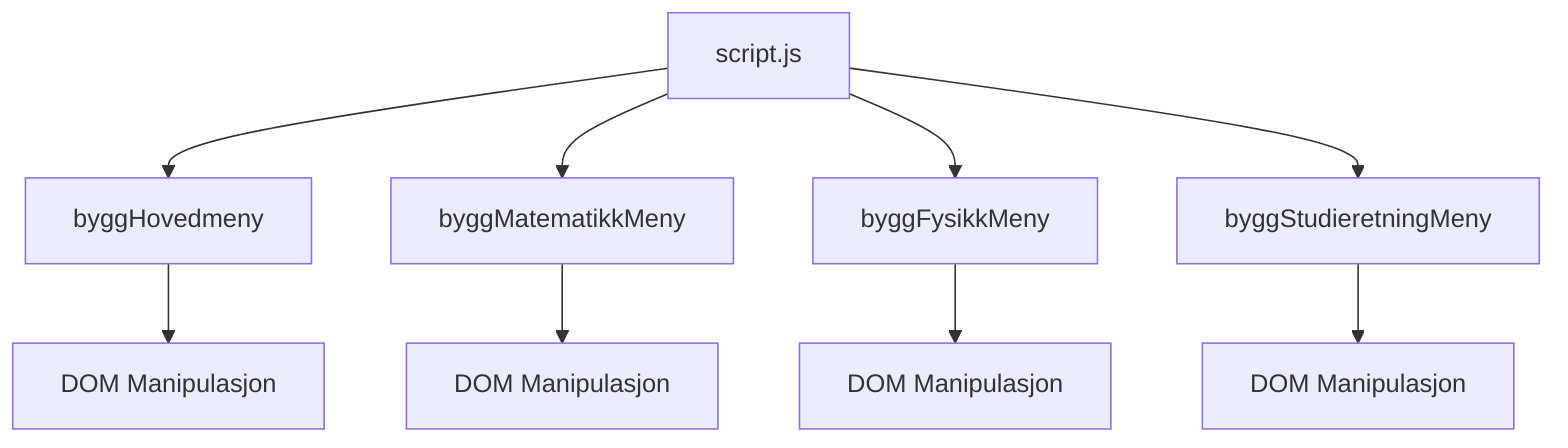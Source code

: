 graph TD
    A[script.js] --> B[byggHovedmeny]
    A --> C[byggMatematikkMeny]
    A --> D[byggFysikkMeny]
    A --> E[byggStudieretningMeny]
    B --> F[DOM Manipulasjon]
    C --> G[DOM Manipulasjon]
    D --> H[DOM Manipulasjon]
    E --> I[DOM Manipulasjon]